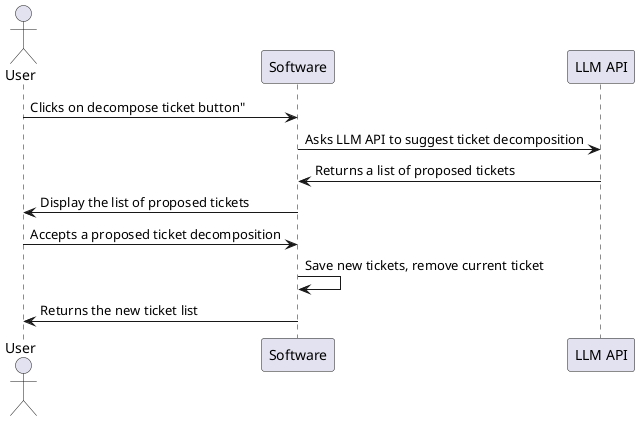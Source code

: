 @startuml Registration and Authentication with OIDC

actor User
participant "Software" as Software
participant "LLM API" as LLM

User -> Software: Clicks on decompose ticket button"
Software -> LLM: Asks LLM API to suggest ticket decomposition
LLM -> Software: Returns a list of proposed tickets
Software -> User: Display the list of proposed tickets
User -> Software: Accepts a proposed ticket decomposition
Software -> Software: Save new tickets, remove current ticket
Software -> User: Returns the new ticket list

@enduml